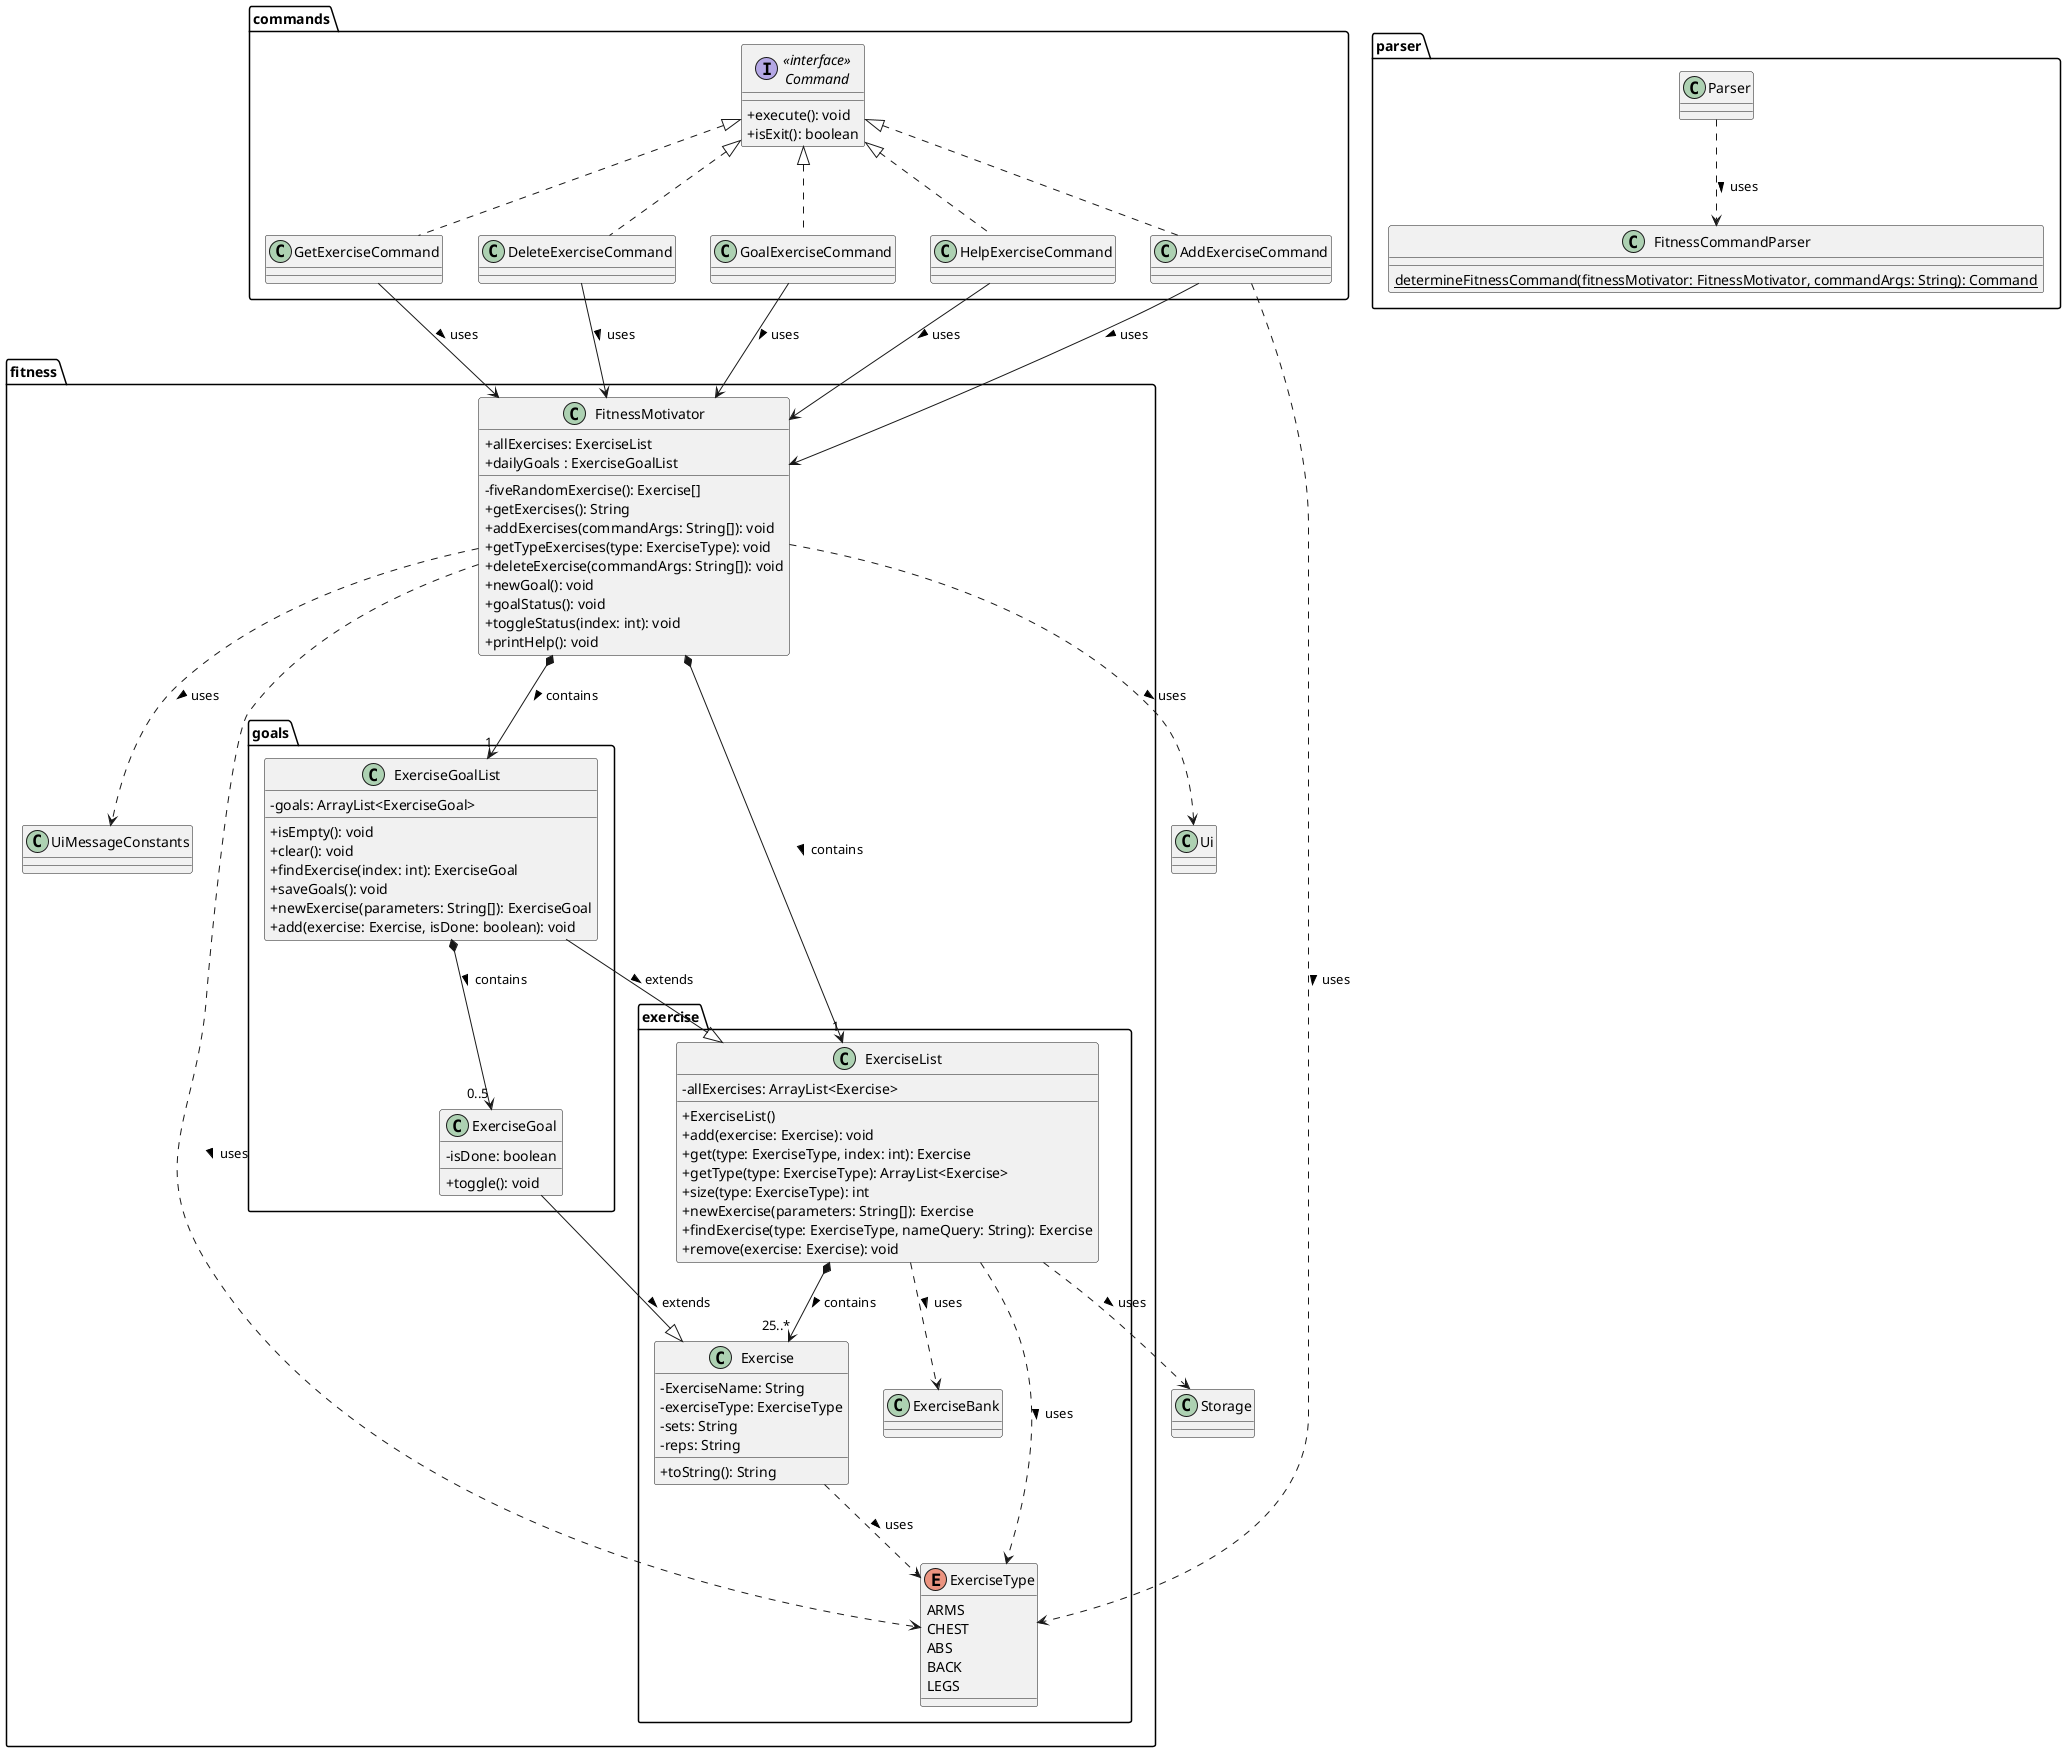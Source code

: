 @startuml

skinparam classAttributeIconSize 0

package parser {
    class FitnessCommandParser {
        {Static} determineFitnessCommand(fitnessMotivator: FitnessMotivator, commandArgs: String): Command
    }

    class Parser {
    }
}

package commands {
    interface "<<interface>>\nCommand" as Command {
        + execute(): void
        + isExit(): boolean
    }

    class GetExerciseCommand implements Command {
    }

    class DeleteExerciseCommand implements Command {
    }

    class GoalExerciseCommand implements Command {
    }

    class HelpExerciseCommand implements Command {
    }

    class AddExerciseCommand implements Command {
    }
}

package fitness {
    package exercise {

        class ExerciseList {
            - allExercises: ArrayList<Exercise>
            + ExerciseList()
            + add(exercise: Exercise): void
            + get(type: ExerciseType, index: int): Exercise
            + getType(type: ExerciseType): ArrayList<Exercise>
            + size(type: ExerciseType): int
            + newExercise(parameters: String[]): Exercise
            + findExercise(type: ExerciseType, nameQuery: String): Exercise
            + remove(exercise: Exercise): void
        }

        class Exercise {
            - ExerciseName: String
            - exerciseType: ExerciseType
            - sets: String
            - reps: String
            + toString(): String
        }

        class ExerciseBank {
        }

        enum ExerciseType {
            ARMS
            CHEST
            ABS
            BACK
            LEGS
        }
    }

    package goals {
        class ExerciseGoal {
            - isDone: boolean
            + toggle(): void
        }

        class ExerciseGoalList {
            - goals: ArrayList<ExerciseGoal>
            + isEmpty(): void
            + clear(): void
            + findExercise(index: int): ExerciseGoal
            + saveGoals(): void
            + newExercise(parameters: String[]): ExerciseGoal
            + add(exercise: Exercise, isDone: boolean): void
        }
    }

    class FitnessMotivator {
        + allExercises: ExerciseList
        + dailyGoals : ExerciseGoalList
        - fiveRandomExercise(): Exercise[]
        + getExercises(): String
        + addExercises(commandArgs: String[]): void
        + getTypeExercises(type: ExerciseType): void
        + deleteExercise(commandArgs: String[]): void
        + newGoal(): void
        + goalStatus(): void
        + toggleStatus(index: int): void
        + printHelp(): void
    }

    class UiMessageConstants {
    }
}

class Storage {
}

class Ui {
}

Parser ..> FitnessCommandParser : uses >

AddExerciseCommand --> FitnessMotivator : uses >
AddExerciseCommand ..> ExerciseType : uses >
GetExerciseCommand --> FitnessMotivator : uses >
DeleteExerciseCommand --> FitnessMotivator : uses >
GoalExerciseCommand --> FitnessMotivator : uses >
HelpExerciseCommand --> FitnessMotivator : uses >

FitnessMotivator *--> "1" ExerciseList : contains >
FitnessMotivator *--> "1" ExerciseGoalList : contains >

Exercise ..> ExerciseType : uses >
ExerciseGoal --|> Exercise : extends >
ExerciseGoalList --|> ExerciseList : extends >
ExerciseList ..> ExerciseType : uses >
FitnessMotivator ..> ExerciseType : uses >
FitnessMotivator ..> UiMessageConstants : uses >
ExerciseList ..> ExerciseBank : uses >

ExerciseList *--> "25..*" Exercise : contains >
ExerciseGoalList *--> "0..5" ExerciseGoal : contains >

ExerciseList ..> Storage : uses >

FitnessMotivator ..> Ui : uses >

@enduml
